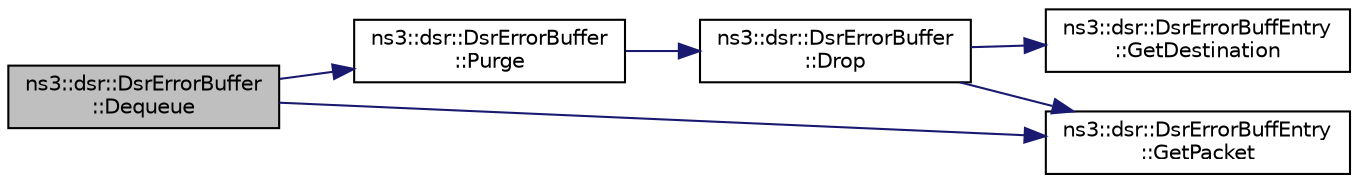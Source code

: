 digraph "ns3::dsr::DsrErrorBuffer::Dequeue"
{
  edge [fontname="Helvetica",fontsize="10",labelfontname="Helvetica",labelfontsize="10"];
  node [fontname="Helvetica",fontsize="10",shape=record];
  rankdir="LR";
  Node1 [label="ns3::dsr::DsrErrorBuffer\l::Dequeue",height=0.2,width=0.4,color="black", fillcolor="grey75", style="filled", fontcolor="black"];
  Node1 -> Node2 [color="midnightblue",fontsize="10",style="solid"];
  Node2 [label="ns3::dsr::DsrErrorBuffer\l::Purge",height=0.2,width=0.4,color="black", fillcolor="white", style="filled",URL="$d3/db1/classns3_1_1dsr_1_1DsrErrorBuffer.html#af17a503d0ee7256061f4b09b7518293e",tooltip="Remove all expired entries. "];
  Node2 -> Node3 [color="midnightblue",fontsize="10",style="solid"];
  Node3 [label="ns3::dsr::DsrErrorBuffer\l::Drop",height=0.2,width=0.4,color="black", fillcolor="white", style="filled",URL="$d3/db1/classns3_1_1dsr_1_1DsrErrorBuffer.html#ae3d652471c13c24c6a333718c1b917a5",tooltip="Notify that packet is dropped from queue by timeout. "];
  Node3 -> Node4 [color="midnightblue",fontsize="10",style="solid"];
  Node4 [label="ns3::dsr::DsrErrorBuffEntry\l::GetPacket",height=0.2,width=0.4,color="black", fillcolor="white", style="filled",URL="$de/d8d/classns3_1_1dsr_1_1DsrErrorBuffEntry.html#af0960a1cc244125321b4aaeb54340137"];
  Node3 -> Node5 [color="midnightblue",fontsize="10",style="solid"];
  Node5 [label="ns3::dsr::DsrErrorBuffEntry\l::GetDestination",height=0.2,width=0.4,color="black", fillcolor="white", style="filled",URL="$de/d8d/classns3_1_1dsr_1_1DsrErrorBuffEntry.html#a1cb27ae68fd22d0e5f6f1fc53f174dba"];
  Node1 -> Node4 [color="midnightblue",fontsize="10",style="solid"];
}
